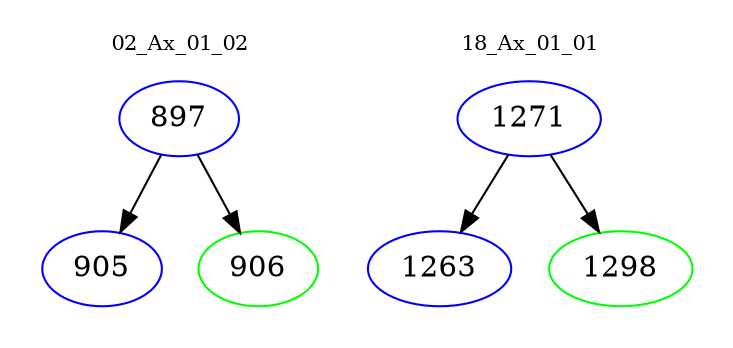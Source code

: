digraph{
subgraph cluster_0 {
color = white
label = "02_Ax_01_02";
fontsize=10;
T0_897 [label="897", color="blue"]
T0_897 -> T0_905 [color="black"]
T0_905 [label="905", color="blue"]
T0_897 -> T0_906 [color="black"]
T0_906 [label="906", color="green"]
}
subgraph cluster_1 {
color = white
label = "18_Ax_01_01";
fontsize=10;
T1_1271 [label="1271", color="blue"]
T1_1271 -> T1_1263 [color="black"]
T1_1263 [label="1263", color="blue"]
T1_1271 -> T1_1298 [color="black"]
T1_1298 [label="1298", color="green"]
}
}
